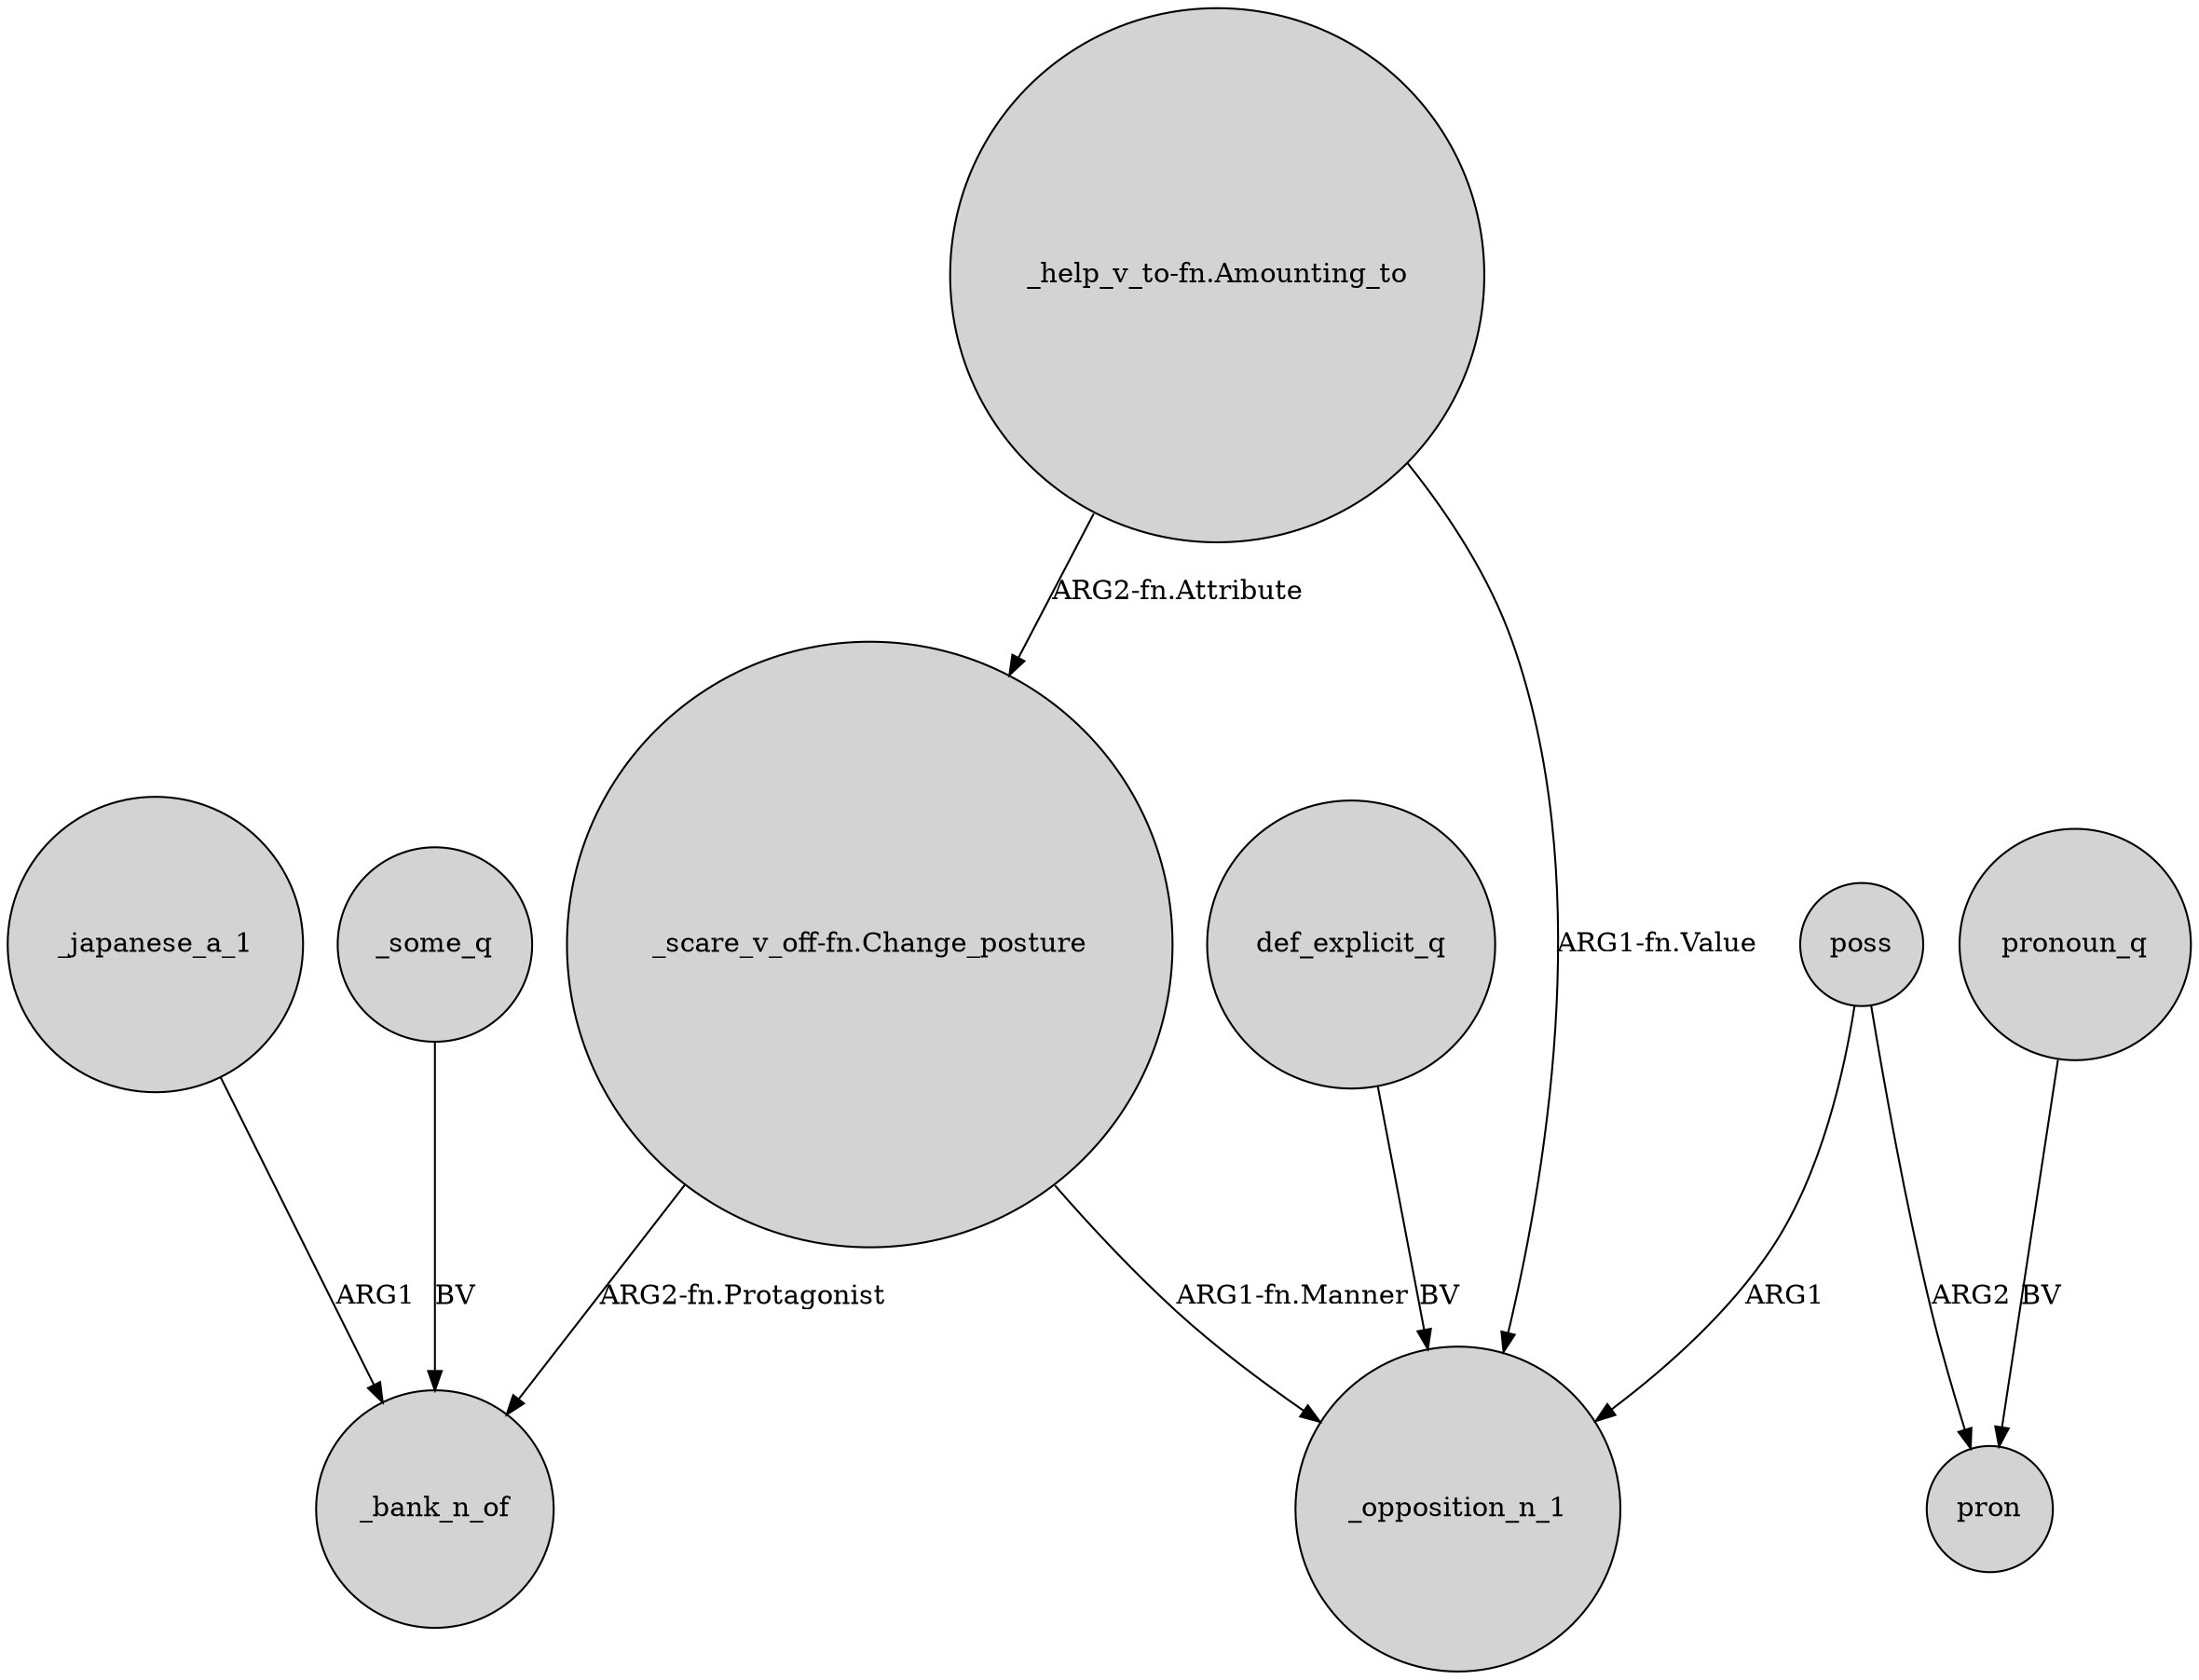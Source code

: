 digraph {
	node [shape=circle style=filled]
	_japanese_a_1 -> _bank_n_of [label=ARG1]
	"_help_v_to-fn.Amounting_to" -> "_scare_v_off-fn.Change_posture" [label="ARG2-fn.Attribute"]
	"_scare_v_off-fn.Change_posture" -> _opposition_n_1 [label="ARG1-fn.Manner"]
	poss -> _opposition_n_1 [label=ARG1]
	"_help_v_to-fn.Amounting_to" -> _opposition_n_1 [label="ARG1-fn.Value"]
	def_explicit_q -> _opposition_n_1 [label=BV]
	"_scare_v_off-fn.Change_posture" -> _bank_n_of [label="ARG2-fn.Protagonist"]
	pronoun_q -> pron [label=BV]
	_some_q -> _bank_n_of [label=BV]
	poss -> pron [label=ARG2]
}
